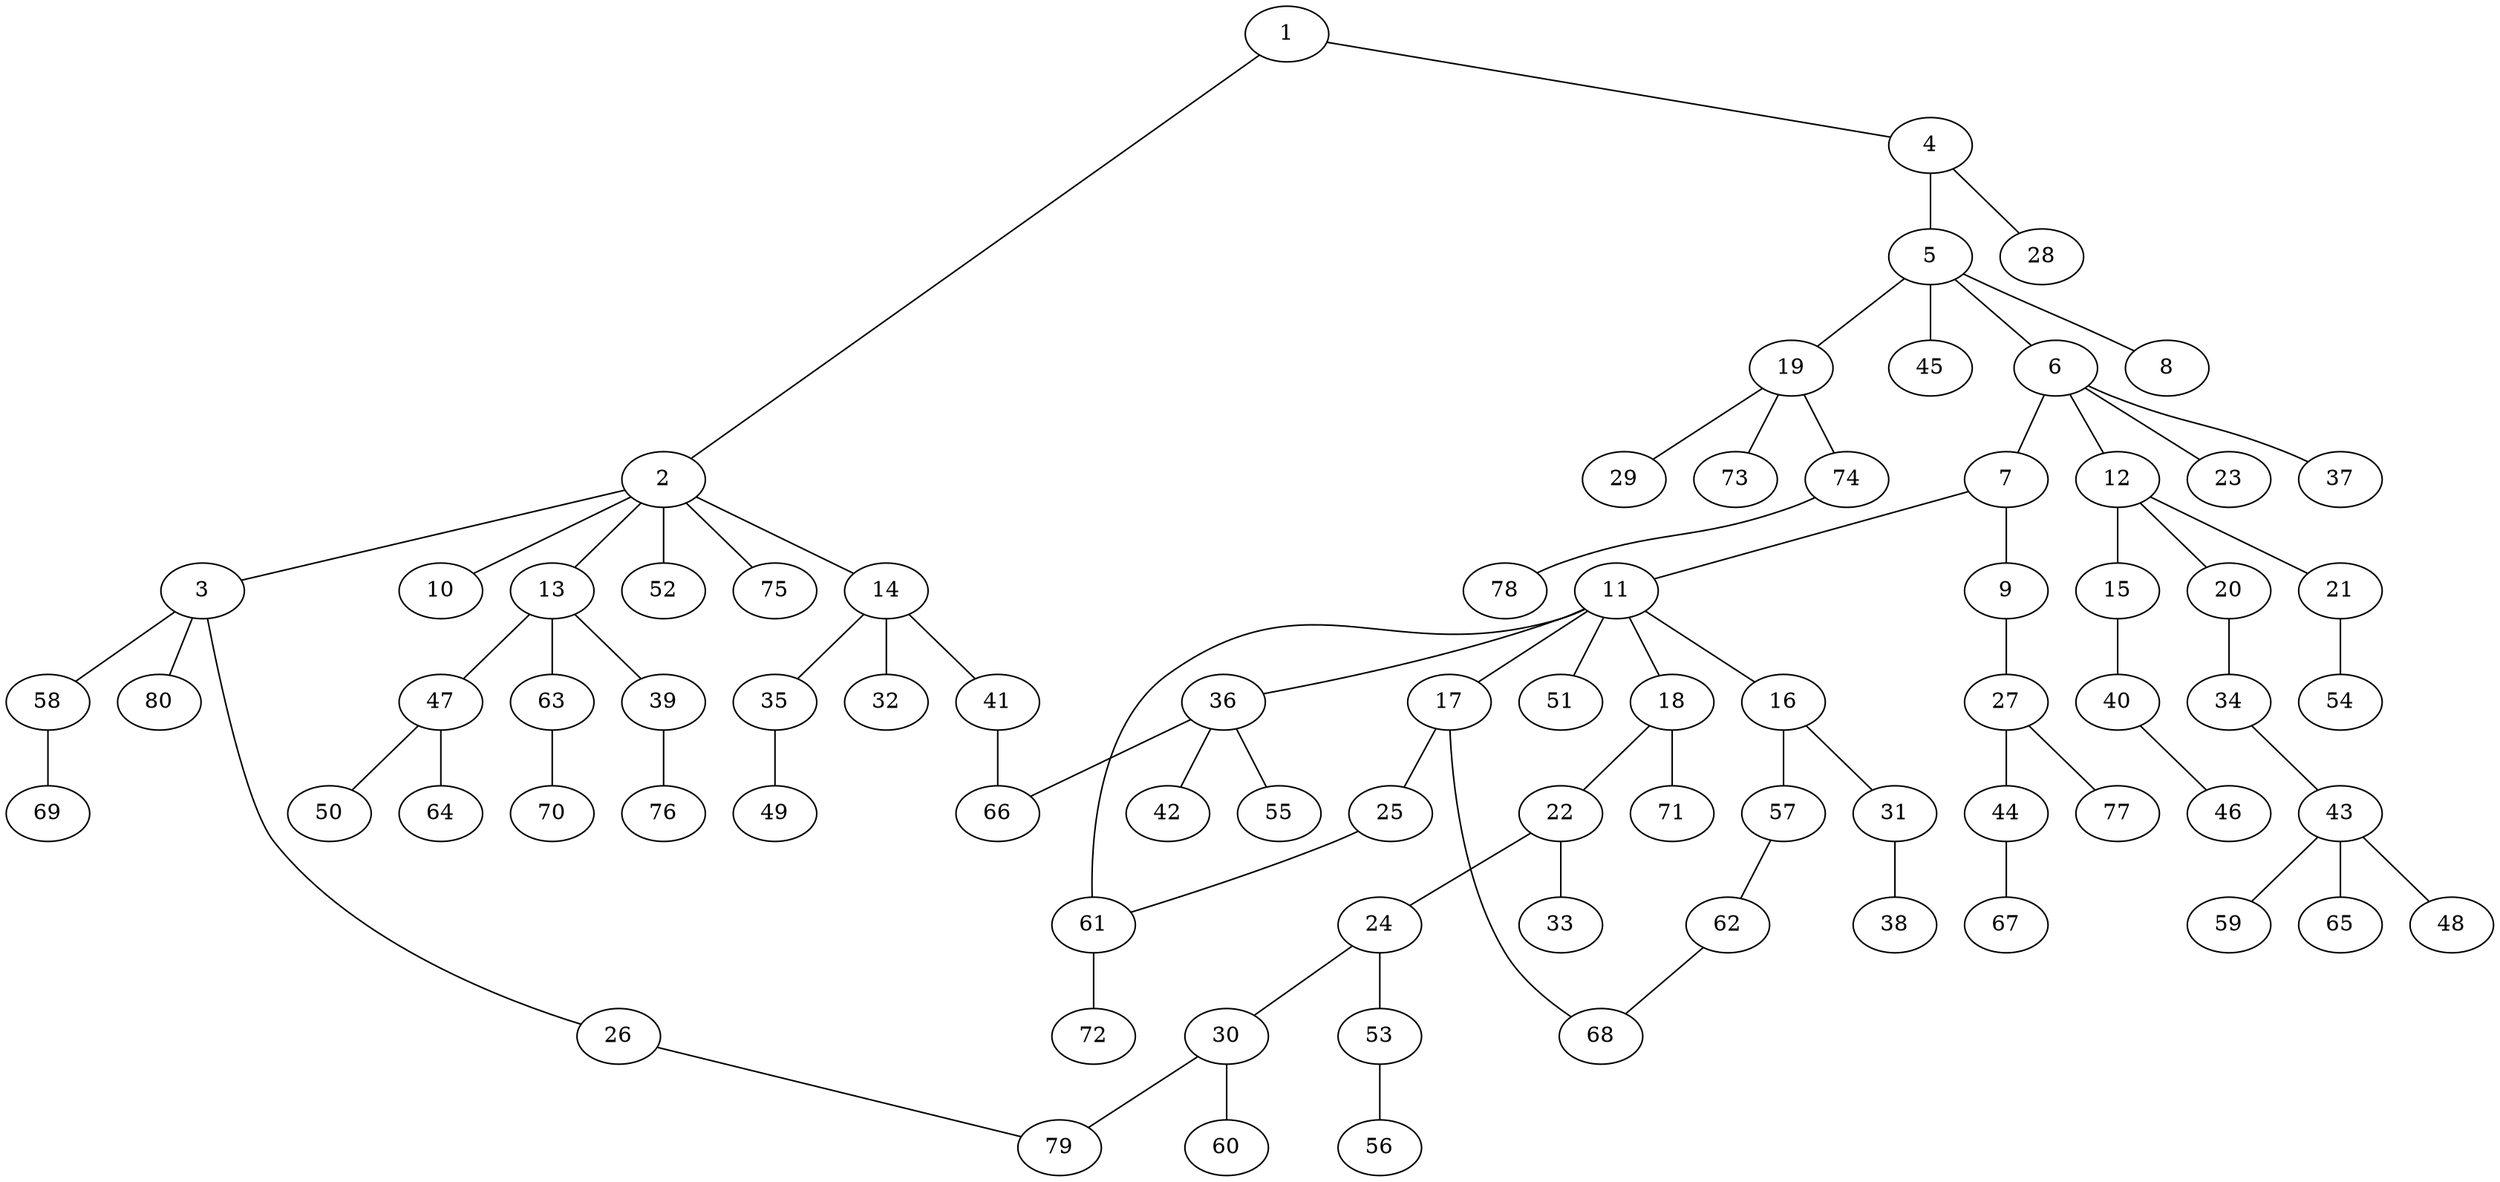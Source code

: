 graph graphname {1--2
1--4
2--3
2--10
2--13
2--14
2--52
2--75
3--26
3--58
3--80
4--5
4--28
5--6
5--8
5--19
5--45
6--7
6--12
6--23
6--37
7--9
7--11
9--27
11--16
11--17
11--18
11--36
11--51
11--61
12--15
12--20
12--21
13--39
13--47
13--63
14--32
14--35
14--41
15--40
16--31
16--57
17--25
17--68
18--22
18--71
19--29
19--73
19--74
20--34
21--54
22--24
22--33
24--30
24--53
25--61
26--79
27--44
27--77
30--60
30--79
31--38
34--43
35--49
36--42
36--55
36--66
39--76
40--46
41--66
43--48
43--59
43--65
44--67
47--50
47--64
53--56
57--62
58--69
61--72
62--68
63--70
74--78
}